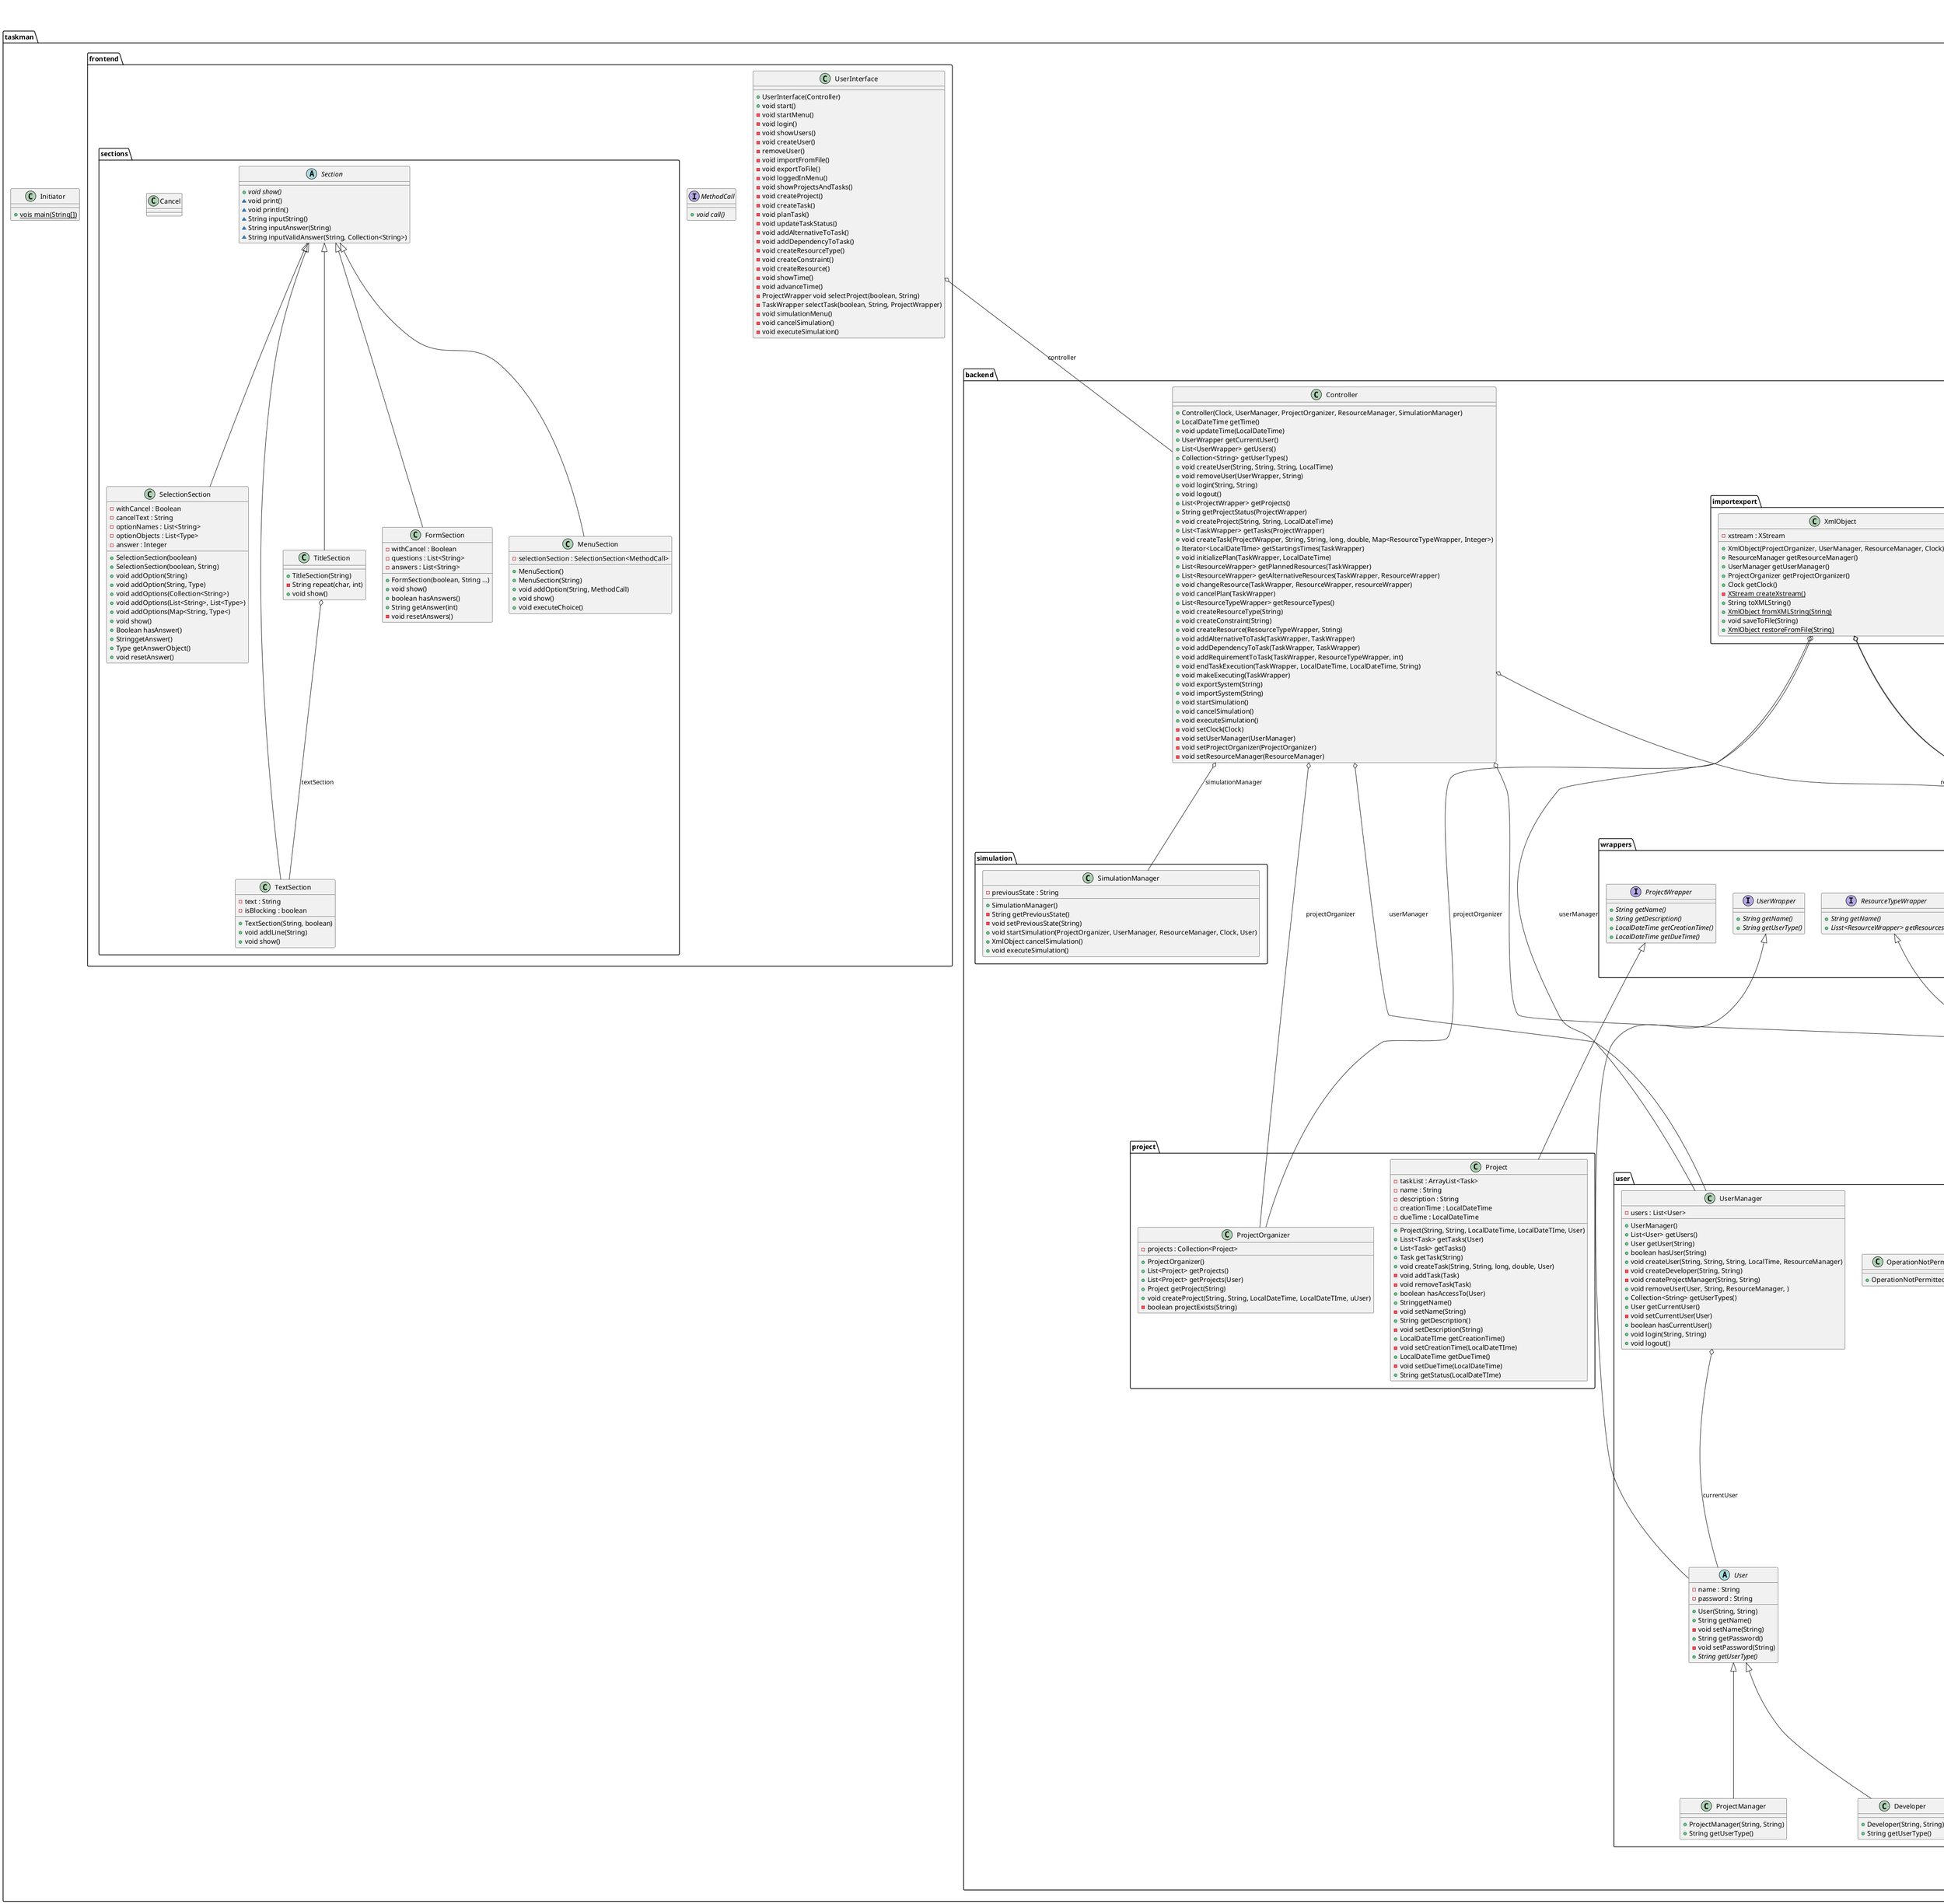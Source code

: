 @startuml

title __TASKMAN's Class Diagram__\n

  package taskman {
    class Initiator {
        {static} + vois main(String[])
    }

    package taskman.frontend {
      interface MethodCall {
          {abstract} + void call()
      }

      class UserInterface {
          + UserInterface(Controller)
          + void start()
          - void startMenu()
          - void login()
          - void showUsers()
          - void createUser()
          - removeUser()
          - void importFromFile()
          - void exportToFile()
          - void loggedInMenu()
          - void showProjectsAndTasks()
          - void createProject()
          - void createTask()
          - void planTask()
          - void updateTaskStatus()
          - void addAlternativeToTask()
          - void addDependencyToTask()
          - void createResourceType()
          - void createConstraint()
          - void createResource()
          - void showTime()
          - void advanceTime()
          - ProjectWrapper void selectProject(boolean, String)
          - TaskWrapper selectTask(boolean, String, ProjectWrapper)
          - void simulationMenu()
          - void cancelSimulation()
          - void executeSimulation()
      }

      package taskman.frontend.sections {
        class Cancel {
        }

        class FormSection {
            - withCancel : Boolean
            - questions : List<String>
            - answers : List<String>
            + FormSection(boolean, String ...)
            + void show()
            + boolean hasAnswers()
            + String getAnswer(int)
            - void resetAnswers()
        }

        class MenuSection {
            - selectionSection : SelectionSection<MethodCall>
            + MenuSection()
            + MenuSection(String)
            + void addOption(String, MethodCall)
            + void show()
            + void executeChoice()
        }

        abstract class Section {
            {abstract} + void show()
            ~ void print()
            ~ void println()
            ~ String inputString()
            ~ String inputAnswer(String)
            ~ String inputValidAnswer(String, Collection<String>)
        }

        class SelectionSection {
            - withCancel : Boolean
            - cancelText : String
            - optionNames : List<String>
            - optionObjects : List<Type>
            - answer : Integer
            + SelectionSection(boolean)
            + SelectionSection(boolean, String)
            + void addOption(String)
            + void addOption(String, Type)
            + void addOptions(Collection<String>)
            + void addOptions(List<String>, List<Type>)
            + void addOptions(Map<String, Type<)
            + void show()
            + Boolean hasAnswer()
            + StringgetAnswer()
            + Type getAnswerObject()
            + void resetAnswer()
        }

        class TextSection {
            - text : String
            - isBlocking : boolean
            + TextSection(String, boolean)
            + void addLine(String)
            + void show()
        }

        class TitleSection {
            + TitleSection(String)
            - String repeat(char, int)
            + void show()
        }
      }
    }

    package taskman.backend {
      class Controller {
          + Controller(Clock, UserManager, ProjectOrganizer, ResourceManager, SimulationManager)
          + LocalDateTime getTime()
          + void updateTime(LocalDateTime)
          + UserWrapper getCurrentUser()
          + List<UserWrapper> getUsers()
          + Collection<String> getUserTypes()
          + void createUser(String, String, String, LocalTime)
          + void removeUser(UserWrapper, String)
          + void login(String, String)
          + void logout()
          + List<ProjectWrapper> getProjects()
          + String getProjectStatus(ProjectWrapper)
          + void createProject(String, String, LocalDateTime)
          + List<TaskWrapper> getTasks(ProjectWrapper)
          + void createTask(ProjectWrapper, String, String, long, double, Map<ResourceTypeWrapper, Integer>)
          + Iterator<LocalDateTIme> getStartingsTimes(TaskWrapper)
          + void initializePlan(TaskWrapper, LocalDateTime)
          + List<ResourceWrapper> getPlannedResources(TaskWrapper)
          + List<ResourceWrapper> getAlternativeResources(TaskWrapper, ResourceWrapper)
          + void changeResource(TaskWrapper, ResourceWrapper, resourceWrapper)
          + void cancelPlan(TaskWrapper)
          + List<ResourceTypeWrapper> getResourceTypes()
          + void createResourceType(String)
          + void createConstraint(String)
          + void createResource(ResourceTypeWrapper, String)
          + void addAlternativeToTask(TaskWrapper, TaskWrapper)
          + void addDependencyToTask(TaskWrapper, TaskWrapper)
          + void addRequirementToTask(TaskWrapper, ResourceTypeWrapper, int)
          + void endTaskExecution(TaskWrapper, LocalDateTime, LocalDateTime, String)
          + void makeExecuting(TaskWrapper)
          + void exportSystem(String)
          + void importSystem(String)
          + void startSimulation()
          + void cancelSimulation()
          + void executeSimulation()
          - void setClock(Clock)
          - void setUserManager(UserManager)
          - void setProjectOrganizer(ProjectOrganizer)
          - void setResourceManager(ResourceManager)
      }

      package taskman.backend.wrappers {
        interface AvailabilityPeriodWrapper {
            {abstract} + LocalDateTime getStartTime()
            {abstract} + LocalDateTime getEndTime()
        }

        interface ProjectWrapper {
            {abstract} + String getName()
            {abstract} + String getDescription()
            {abstract} + LocalDateTime getCreationTime()
            {abstract} + LocalDateTime getDueTime()
        }

        interface ResourceTypeWrapper {
            {abstract} + String getName()
            {abstract} + Lisst<ResourceWrapper> getResources()
        }

        interface ResourceWrapper {
            {abstract} + String getName()
            {abstract} + ResourceTypeWrapper getType()
        }

        interface TaskWrapper {
            {abstract} + String getName()
            {abstract} + String getDescription()
            {abstract} + long getEstimatedDuration()
            {abstract} + double getAcceptableDeviation()
            {abstract} + String getStatus()
            {abstract} + boolean canBePlanned()
            {abstract} + boolean canBeUpdated()
            {abstract} + long getDelay()
            {abstract} + TaskWrapper getAlternative()
            {abstract} + TaskWrapper getDependencies()
        }

        interface TimeSpanWrapper {
            {abstract} + LocalDateTime getStartTime()
            {abstract} + LocalDateTime getEndTime()
        }

        interface UserWrapper {
            {abstract} + String getName()
            {abstract} + String getUserType()
        }
      }

      package taskman.backend.importexport {
        class ImportExportException {
            + ImportExportException(String)
        }

        class XmlObject {
            - xstream : XStream
            + XmlObject(ProjectOrganizer, UserManager, ResourceManager, Clock)
            + ResourceManager getResourceManager()
            + UserManager getUserManager()
            + ProjectOrganizer getProjectOrganizer()
            + Clock getClock()
            {static} - XStream createXstream()
            + String toXMLString()
            {static} + XmlObject fromXMLString(String)
            + void saveToFile(String)
            {static} + XmlObject restoreFromFile(String)
        }
      }

      package taskman.backend.project {
        class Project {
            - taskList : ArrayList<Task>
            - name : String
            - description : String
            - creationTime : LocalDateTime
            - dueTime : LocalDateTime
            + Project(String, String, LocalDateTime, LocalDateTIme, User)
            + Lisst<Task> getTasks(User)
            + List<Task> getTasks()
            + Task getTask(String)
            + void createTask(String, String, long, double, User)
            - void addTask(Task)
            - void removeTask(Task)
            + boolean hasAccessTo(User)
            + StringgetName()
            - void setName(String)
            + String getDescription()
            - void setDescription(String)
            + LocalDateTIme getCreationTime()
            - void setCreationTime(LocalDateTIme)
            + LocalDateTime getDueTime()
            - void setDueTime(LocalDateTime)
            + String getStatus(LocalDateTIme)
        }

        class ProjectOrganizer {
            - projects : Collection<Project>
            + ProjectOrganizer()
            + List<Project> getProjects()
            + List<Project> getProjects(User)
            + Project getProject(String)
            + void createProject(String, String, LocalDateTime, LocalDateTIme, uUser)
            - boolean projectExists(String)
        }
      }

      package taskman.backend.resource {
        class DeveloperResource {
            + DeveloperResource(String, ResourceType, LocalTime, Developer)
            + LocalTime getBreakTime()
            - void setBreakTime(AvailabilityPeriod)
            + void addBreakTime(LocalTIme)
            + boolean isAvailable(TimeSpan)
            - boolean overlapsWithBreak(TimeSpan)
            - void setDeveloper(Developer)
            + Developer getDeveloper()
        }

        class Plan {
            - requirements : Map<ResourceType, Integer>
            - reservations : List<Reservation>
            + Plan(Task)
            + Task getTask()
            - void setTask(Task)
            + Map<ResourceType, Integer> getRequirements()
            + void addRequirement(ResourceType, int)
            + List<REservation> getReservations()
            + void createReservation(Resource, LocalDateTime, LocalDateTime)
            + void createReservations(Lisst<Resource>, LocalDateTIme)
            + void createSpecificReservation(Resource, LocalDateTIme, LocalDateTime)
            + void removeReservation(Reservation)
            + List<Resource> getPlannedResources()
            + void changeResource(Resource, Resource)
            + Boolean isDeveloperFromPlan(User)
            + void finish(LocalDateTime)
            + void emptyPlan()
        }

        class Reservation {
            - userSpecific : boolean
            + Reservation(Resource, LocalDateTIme, LocalDateTIme)
            + Resource getResource()
            - void setResource(Resource)
            + TimeSpan getTimeSpan()
            - setTimeSpan(TimeSpan)
            + boolean overlaps(TimeSpan)
            + void finishEarlier(LocalDateTime)
            + boolean isUserSpecific()
            + void setUserSpecific()
            + void delete()
        }

        class Resource {
            - name : String
            - reservations : ArrayList<Reservation>
            + Resource(String, ResourceType)
            + String getName()
            + ResourceType getType()
            + setType(ResourceType)
            + List<Reservation> getReservations()
            + void addReservation(Reservation)
            + void deleteReservation(Reservation)
            + boolean isAvailable(TimeSpan)
            + boolean canRemove()
        }

        class ResourceManager {
            - resourceTypes : Set<ResourceType>
            - constraints : List<ConstraintComponent>
            + ResourceManager()
            + ResourceType getResourceType(String)
            + List<REsourceType> getResourceTypes()
            + void createResourceType(String)
            - List<ConstraintComponent> getConstraint()
            - void addConstraint(ConstraintComponent)
            + void createConstraint(String)
            + Iterator<LocalDAteTIme> getStartingTimes(plan, long, LocalDateTIme)
            - boolean isAvailableStartingTime(plan, long, LocalDateTIme)
            + void testRequirements(Map<ResourceType, Integer>)
            - boolean checkRequirements(Map<REsourceType, Integer)
            + void addRequirement(plan, ResourceTYpe, int)
            + void createResourceForUser(User, LocalTime)
            + void removeResourceForUser(User)
            + void initializePlan(Plan, long, LocalDateTime)
            + void reschedulePlan(Plan, TimeSpan)
            + void canBeRescheduled(Plan, TimeSpan)
            + List<Resource> getAlternativeResources(Resource, TimeSpan)
        }

        class ResourceType {
            - name : String
            - availability : HashMap<Integer, AvailabilityPeriod>
            - resources : ArrayList<Resource>
            + ResourceType(String)
            + String getName()
            - void setName(String)
            + int hashCode()
            - Map<Integer, AvailabilityPeriod> getAvailability()
            + AvailabilityPeriod getAvailabilityPeriod(int)
            + List<Resource> getResources()
            + int getNbOfResources()
            + boolean hasResource(String)
            + Resource getResource(String)
            - void addResource(Resource)
            + void createResource(String)
            + void createResourceFromUser(String, LocalTime, Developer)
            + void removeResource(Resource)
            + boolean hasAvailableResources(TimeSpan, int)
            + List<REsource> getAvailableResources(TimeSpan)
            + void addAvailability(int, AvailabilityPeriod)
        }
      }

      package taskman.backend.simulation {
        class SimulationManager {
            - previousState : String
            + SimulationManager()
            - String getPreviousState()
            - void setPreviousState(String)
            + void startSimulation(ProjectOrganizer, UserManager, ResourceManager, Clock, User)
            + XmlObject cancelSimulation()
            + void executeSimulation()
        }
      }

      package taskman.backend.task {
        class Task {
            - name : String
            - description : String
            - estimatedDuration : long
            - acceptableDeviation : double
            - dependencies : ArrayList<Task>
            + Task(String, String, long, double)
            + String getName()
            - void setName(String)
            + String getDescription()
            - void setDescription(String)
            + long getEstimatedDuration()
            - void setEstimatedDuration(long)
            + double getAcceptableDeviation()
            - void setAcceptableDeviation(double)
            + TimeSpan getTimeSpan()
            # void setTimeSpan(TimeSpan)
            - void setTimeSpan(LocalDateTime, LocalDAteTime)
            + TaskState getState()
            # void setState(TaskSTate)
            + String getStatus()
            + boolean canBePlanned()
            + boolean canBeUpdated()
            + void endExecution(LocalDateTime, LocalDateTime, String, User)
            + void makeExecuting(ResourceManager, LocalDateTime, User)
            + boolean isAvailable(ResourceManager, LocalDateTIme)
            + boolean isFinished()
            + long getDelay()
            + Task getAlternative()
            # void setAlternativeTask(Task)
            + void setAlternative(Task)
            + List<Task> getDependencies()
            # void addDependencyTask(Task)
            + void addDependency(Task)
            + void removeDependency(TAsk)
            + Plan getPlan()
            + void initializePlan(ResourceManager, LocalDateTime)
            + List<REsource> getPlannedResources()
            + List<Resource> getAlternativeResources(REsourceManager, Resource)
            + void changeResource(Resource, Resource)
            + void cancelPlan()
            + void addRequirement(ResourceManager, ResourceType, int)
            {static} # boolean containsLoop(Task, Task)
            + boolean hasAccessTo(User)
        }

        abstract class TaskState {
            - status : String
            + String getStatus()
            # void setStatus(String)
            + boolean canBePlanned()
            + boolean canBeUpdated()
            + long getDelay()
            + void execute(Task, ResourceManager, LocalDateTime)
            + void endExecution(TAsk, LocalDateTime, LocalDateTime)
            + void setAlternative(Task, Task)
            + void addDependency(TAsk, Task)
            + void addRequirement(ResourceManager, TAsk, ResourceType, int)
            + void isAvailable(ResourceManager, Task, LocalDateTime)
            + boolean isFinished()
            + void initializePlan(TAsk, ResourceManager, LocalDateTIme)
            + List<REsource> getPlannedResources(Task)
            + List<Resources> getAlternativeResources(ResourceManager, Task, Resource)
            + void changeResource(TAsk, REsource, REsource)
            + void cancelPlan(TAsk)
        }

        class TaskStateExecuting {
            + TaskStateExecuting()
            + void endExecution(Task, LocalDateTime, LocalDateTime, String)
        }

        class TaskStateFailed {
            + TaskStateFailed()
            + void setAlternative(TAsk, TAsk)
        }

        class TaskStateFinished {
            + TaskStateFinished()
            + boolean isFinished()
            + long getDelay(Task)
        }

        class TaskStatePlanned {
            + TaskStatePlanned()
            + boolean canBeUpdated()
            + List<Resource> getPlannedResources(TAsk)
            + List<REsource> getAlternativeResources(ResourceManager, Task, Resource)
            + void changeResource(Task, Resource, REsource)
            + void cancelPlan(Task)
            + void execute(Task, ResourceManager, LocalDateTime)
            + booleanisAvailable(ResourceManager, Task, LocalDateTime)
        }

        class TaskStateUnavailable {
            + TaskStateUnavailable()
            + addDependency(TAsk, TAsk)
            + boolean canBePlanned()
            + void addRequirement(ResourceManager, Task, ResourceTyme, int)
            + void initializePlan(Task, REsourceManager, LocalDateTime)
        }
      }

      package taskman.backend.time {
        class AvailabilityPeriod {
            - startTime : LocalTime
            - endTime : LocalTime
            + AvailabilityPeriod(LocalDateTime, LocalDateTime)
            + LocalDateTime getStartTime()
            - void setStartTime(LocalDateTime)
            + LocalDateTime getEndTime()
            - void setEndTime(LocalDateTIme)
            + boolean canHaveAsEndTime(LocalTime)
            + overlaps(TimeSpan)
        }

        class Clock {
            - time : LocalDateTime
            + LocalDateTime getTime()
            + void updateTime(LocalDateTime)
        }

        class TimeParser {
            {static} - DATE_TIME_FORMATTER : DateTimeFormatter
            {static} - DATE_FORMATTER : DateTimeFormatter
            {static} + String convertLocalDateTimeToString(LocalDAteTime)
            {static} + LocalDateTimeconvertStringToLocalDateTime(String)
            {static} + String convertLocalTimeToString(LocalTime)
            {static} + LocalTime convertStringToLocalTime(String)
            {static} + LocalDateTime roundUpLocalDateTime(LocalDateTime)
            {static} + roundUpLocalTime()
        }

        class TimeSpan {
            - startTime : LocalDateTime
            - endTime : LocalDateTime
            + TimeSpan(LocalDateTime, LocalDAteTime)
            + LocalDateTime getStartTime()
            - void setStartTime(LocalDateTIme)
            + LocalDateTime getEndTime()
            - void setEndTime(LocalDateTime)
            + boolean canHaveAsEndTime(LocalDateTime)
            + boolean equals(TimeSpan)
        }
      }

      package taskman.backend.user {
        class Developer {
            + Developer(String, String)
            + String getUserType()
        }

        class OperationNotPermittedException {
            + OperationNotPermittedException(String)
        }

        class ProjectManager {
            + ProjectManager(String, String)
            + String getUserType()
        }

        abstract class User {
            - name : String
            - password : String
            + User(String, String)
            + String getName()
            - void setName(String)
            + String getPassword()
            - void setPassword(String)
            {abstract} + String getUserType()
        }

        class UserManager {
            - users : List<User>
            + UserManager()
            + List<User> getUsers()
            + User getUser(String)
            + boolean hasUser(String)
            + void createUser(String, String, String, LocalTime, ResourceManager)
            - void createDeveloper(String, String)
            - void createProjectManager(String, String)
            + void removeUser(User, String, ResourceManager, )
            + Collection<String> getUserTypes()
            + User getCurrentUser()
            - void setCurrentUser(User)
            + boolean hasCurrentUser()
            + void login(String, String)
            + void logout()
        }
      }
    }
  }

  UserInterface o-- Controller : controller
  FormSection -up-|> Section
  MenuSection -up-|> Section
  SelectionSection -up-|> Section
  TextSection -up-|> Section
  TitleSection -up-|> Section
  TitleSection o-- TextSection : textSection
  Controller o-- Clock : clock
  Controller o-- UserManager : userManager
  Controller o-- ProjectOrganizer : projectOrganizer
  Controller o-- ResourceManager : resourceManager
  Controller o-- SimulationManager : simulationManager
  XmlObject o-- ResourceManager : resourceManager
  XmlObject o-- UserManager : userManager
  XmlObject o-- ProjectOrganizer : projectOrganizer
  XmlObject o-- Clock : clock
  Project -up-|> ProjectWrapper
  DeveloperResource -up-|> Resource
  DeveloperResource o-- AvailabilityPeriod : breakTime
  DeveloperResource o-- Developer : developer
  Plan o-- Task : task
  Reservation o-- Resource : resource
  Reservation o-- TimeSpan : timeSpan
  Resource -up-|> ResourceWrapper
  Resource o-- ResourceType : type
  ResourceType -up-|> ResourceTypeWrapper
  Task -up-|> TaskWrapper
  Task o-- TimeSpan : timeSpan
  Task o-- TaskState : state
  Task o-- Task : alternative
  Task o-- Plan : plan
  TaskStateExecuting -up-|> TaskState
  TaskStateFailed -up-|> TaskState
  TaskStateFinished -up-|> TaskState
  TaskStatePlanned -up-|> TaskState
  TaskStateUnavailable -up-|> TaskState
  AvailabilityPeriod -up-|> AvailabilityPeriodWrapper
  TimeSpan -up-|> TimeSpanWrapper
  Developer -up-|> User
  ProjectManager -up-|> User
  User -up-|> UserWrapper
  UserManager o-- User : currentUser

@enduml
